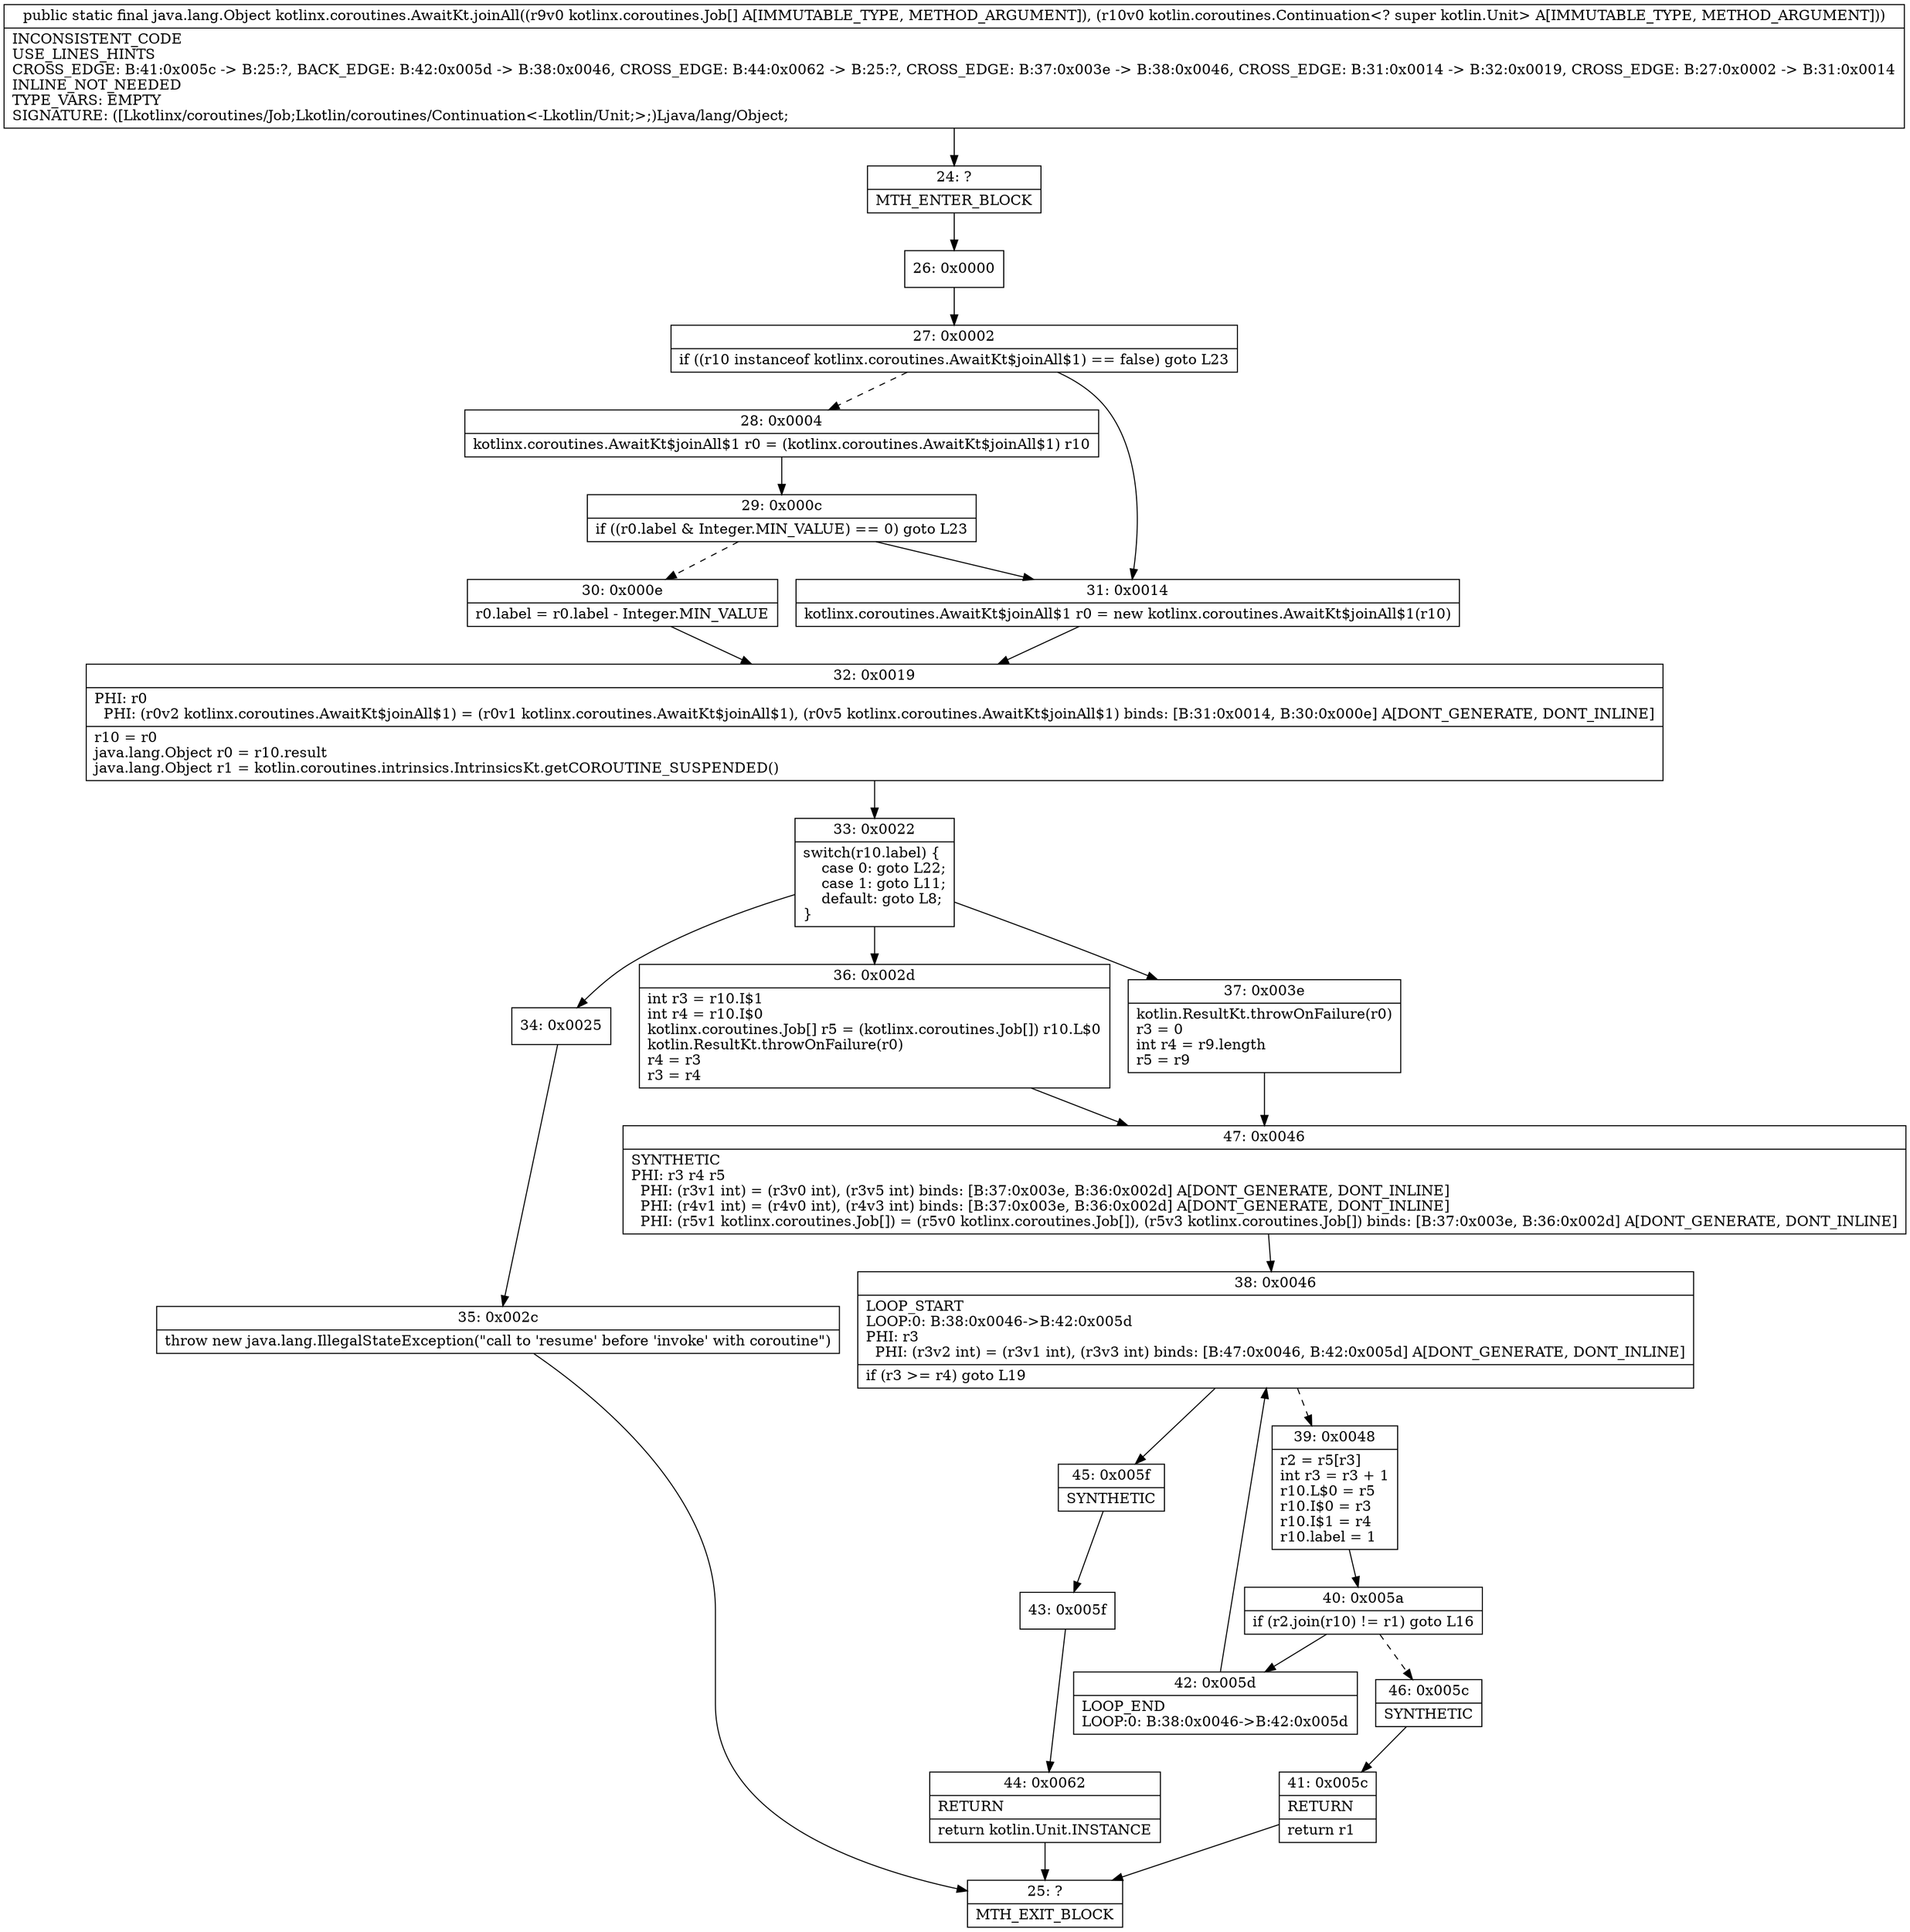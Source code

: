 digraph "CFG forkotlinx.coroutines.AwaitKt.joinAll([Lkotlinx\/coroutines\/Job;Lkotlin\/coroutines\/Continuation;)Ljava\/lang\/Object;" {
Node_24 [shape=record,label="{24\:\ ?|MTH_ENTER_BLOCK\l}"];
Node_26 [shape=record,label="{26\:\ 0x0000}"];
Node_27 [shape=record,label="{27\:\ 0x0002|if ((r10 instanceof kotlinx.coroutines.AwaitKt$joinAll$1) == false) goto L23\l}"];
Node_28 [shape=record,label="{28\:\ 0x0004|kotlinx.coroutines.AwaitKt$joinAll$1 r0 = (kotlinx.coroutines.AwaitKt$joinAll$1) r10\l}"];
Node_29 [shape=record,label="{29\:\ 0x000c|if ((r0.label & Integer.MIN_VALUE) == 0) goto L23\l}"];
Node_30 [shape=record,label="{30\:\ 0x000e|r0.label = r0.label \- Integer.MIN_VALUE\l}"];
Node_32 [shape=record,label="{32\:\ 0x0019|PHI: r0 \l  PHI: (r0v2 kotlinx.coroutines.AwaitKt$joinAll$1) = (r0v1 kotlinx.coroutines.AwaitKt$joinAll$1), (r0v5 kotlinx.coroutines.AwaitKt$joinAll$1) binds: [B:31:0x0014, B:30:0x000e] A[DONT_GENERATE, DONT_INLINE]\l|r10 = r0\ljava.lang.Object r0 = r10.result\ljava.lang.Object r1 = kotlin.coroutines.intrinsics.IntrinsicsKt.getCOROUTINE_SUSPENDED()\l}"];
Node_33 [shape=record,label="{33\:\ 0x0022|switch(r10.label) \{\l    case 0: goto L22;\l    case 1: goto L11;\l    default: goto L8;\l\}\l}"];
Node_34 [shape=record,label="{34\:\ 0x0025}"];
Node_35 [shape=record,label="{35\:\ 0x002c|throw new java.lang.IllegalStateException(\"call to 'resume' before 'invoke' with coroutine\")\l}"];
Node_25 [shape=record,label="{25\:\ ?|MTH_EXIT_BLOCK\l}"];
Node_36 [shape=record,label="{36\:\ 0x002d|int r3 = r10.I$1\lint r4 = r10.I$0\lkotlinx.coroutines.Job[] r5 = (kotlinx.coroutines.Job[]) r10.L$0\lkotlin.ResultKt.throwOnFailure(r0)\lr4 = r3\lr3 = r4\l}"];
Node_47 [shape=record,label="{47\:\ 0x0046|SYNTHETIC\lPHI: r3 r4 r5 \l  PHI: (r3v1 int) = (r3v0 int), (r3v5 int) binds: [B:37:0x003e, B:36:0x002d] A[DONT_GENERATE, DONT_INLINE]\l  PHI: (r4v1 int) = (r4v0 int), (r4v3 int) binds: [B:37:0x003e, B:36:0x002d] A[DONT_GENERATE, DONT_INLINE]\l  PHI: (r5v1 kotlinx.coroutines.Job[]) = (r5v0 kotlinx.coroutines.Job[]), (r5v3 kotlinx.coroutines.Job[]) binds: [B:37:0x003e, B:36:0x002d] A[DONT_GENERATE, DONT_INLINE]\l}"];
Node_38 [shape=record,label="{38\:\ 0x0046|LOOP_START\lLOOP:0: B:38:0x0046\-\>B:42:0x005d\lPHI: r3 \l  PHI: (r3v2 int) = (r3v1 int), (r3v3 int) binds: [B:47:0x0046, B:42:0x005d] A[DONT_GENERATE, DONT_INLINE]\l|if (r3 \>= r4) goto L19\l}"];
Node_39 [shape=record,label="{39\:\ 0x0048|r2 = r5[r3]\lint r3 = r3 + 1\lr10.L$0 = r5\lr10.I$0 = r3\lr10.I$1 = r4\lr10.label = 1\l}"];
Node_40 [shape=record,label="{40\:\ 0x005a|if (r2.join(r10) != r1) goto L16\l}"];
Node_42 [shape=record,label="{42\:\ 0x005d|LOOP_END\lLOOP:0: B:38:0x0046\-\>B:42:0x005d\l}"];
Node_46 [shape=record,label="{46\:\ 0x005c|SYNTHETIC\l}"];
Node_41 [shape=record,label="{41\:\ 0x005c|RETURN\l|return r1\l}"];
Node_45 [shape=record,label="{45\:\ 0x005f|SYNTHETIC\l}"];
Node_43 [shape=record,label="{43\:\ 0x005f}"];
Node_44 [shape=record,label="{44\:\ 0x0062|RETURN\l|return kotlin.Unit.INSTANCE\l}"];
Node_37 [shape=record,label="{37\:\ 0x003e|kotlin.ResultKt.throwOnFailure(r0)\lr3 = 0\lint r4 = r9.length\lr5 = r9\l}"];
Node_31 [shape=record,label="{31\:\ 0x0014|kotlinx.coroutines.AwaitKt$joinAll$1 r0 = new kotlinx.coroutines.AwaitKt$joinAll$1(r10)\l}"];
MethodNode[shape=record,label="{public static final java.lang.Object kotlinx.coroutines.AwaitKt.joinAll((r9v0 kotlinx.coroutines.Job[] A[IMMUTABLE_TYPE, METHOD_ARGUMENT]), (r10v0 kotlin.coroutines.Continuation\<? super kotlin.Unit\> A[IMMUTABLE_TYPE, METHOD_ARGUMENT]))  | INCONSISTENT_CODE\lUSE_LINES_HINTS\lCROSS_EDGE: B:41:0x005c \-\> B:25:?, BACK_EDGE: B:42:0x005d \-\> B:38:0x0046, CROSS_EDGE: B:44:0x0062 \-\> B:25:?, CROSS_EDGE: B:37:0x003e \-\> B:38:0x0046, CROSS_EDGE: B:31:0x0014 \-\> B:32:0x0019, CROSS_EDGE: B:27:0x0002 \-\> B:31:0x0014\lINLINE_NOT_NEEDED\lTYPE_VARS: EMPTY\lSIGNATURE: ([Lkotlinx\/coroutines\/Job;Lkotlin\/coroutines\/Continuation\<\-Lkotlin\/Unit;\>;)Ljava\/lang\/Object;\l}"];
MethodNode -> Node_24;Node_24 -> Node_26;
Node_26 -> Node_27;
Node_27 -> Node_28[style=dashed];
Node_27 -> Node_31;
Node_28 -> Node_29;
Node_29 -> Node_30[style=dashed];
Node_29 -> Node_31;
Node_30 -> Node_32;
Node_32 -> Node_33;
Node_33 -> Node_34;
Node_33 -> Node_36;
Node_33 -> Node_37;
Node_34 -> Node_35;
Node_35 -> Node_25;
Node_36 -> Node_47;
Node_47 -> Node_38;
Node_38 -> Node_39[style=dashed];
Node_38 -> Node_45;
Node_39 -> Node_40;
Node_40 -> Node_42;
Node_40 -> Node_46[style=dashed];
Node_42 -> Node_38;
Node_46 -> Node_41;
Node_41 -> Node_25;
Node_45 -> Node_43;
Node_43 -> Node_44;
Node_44 -> Node_25;
Node_37 -> Node_47;
Node_31 -> Node_32;
}


